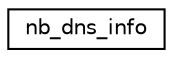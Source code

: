 digraph "Graphical Class Hierarchy"
{
 // LATEX_PDF_SIZE
  edge [fontname="Helvetica",fontsize="10",labelfontname="Helvetica",labelfontsize="10"];
  node [fontname="Helvetica",fontsize="10",shape=record];
  rankdir="LR";
  Node0 [label="nb_dns_info",height=0.2,width=0.4,color="black", fillcolor="white", style="filled",URL="$d0/d79/nb__dns_8c.html#d7/d65/structnb__dns__info",tooltip=" "];
}
